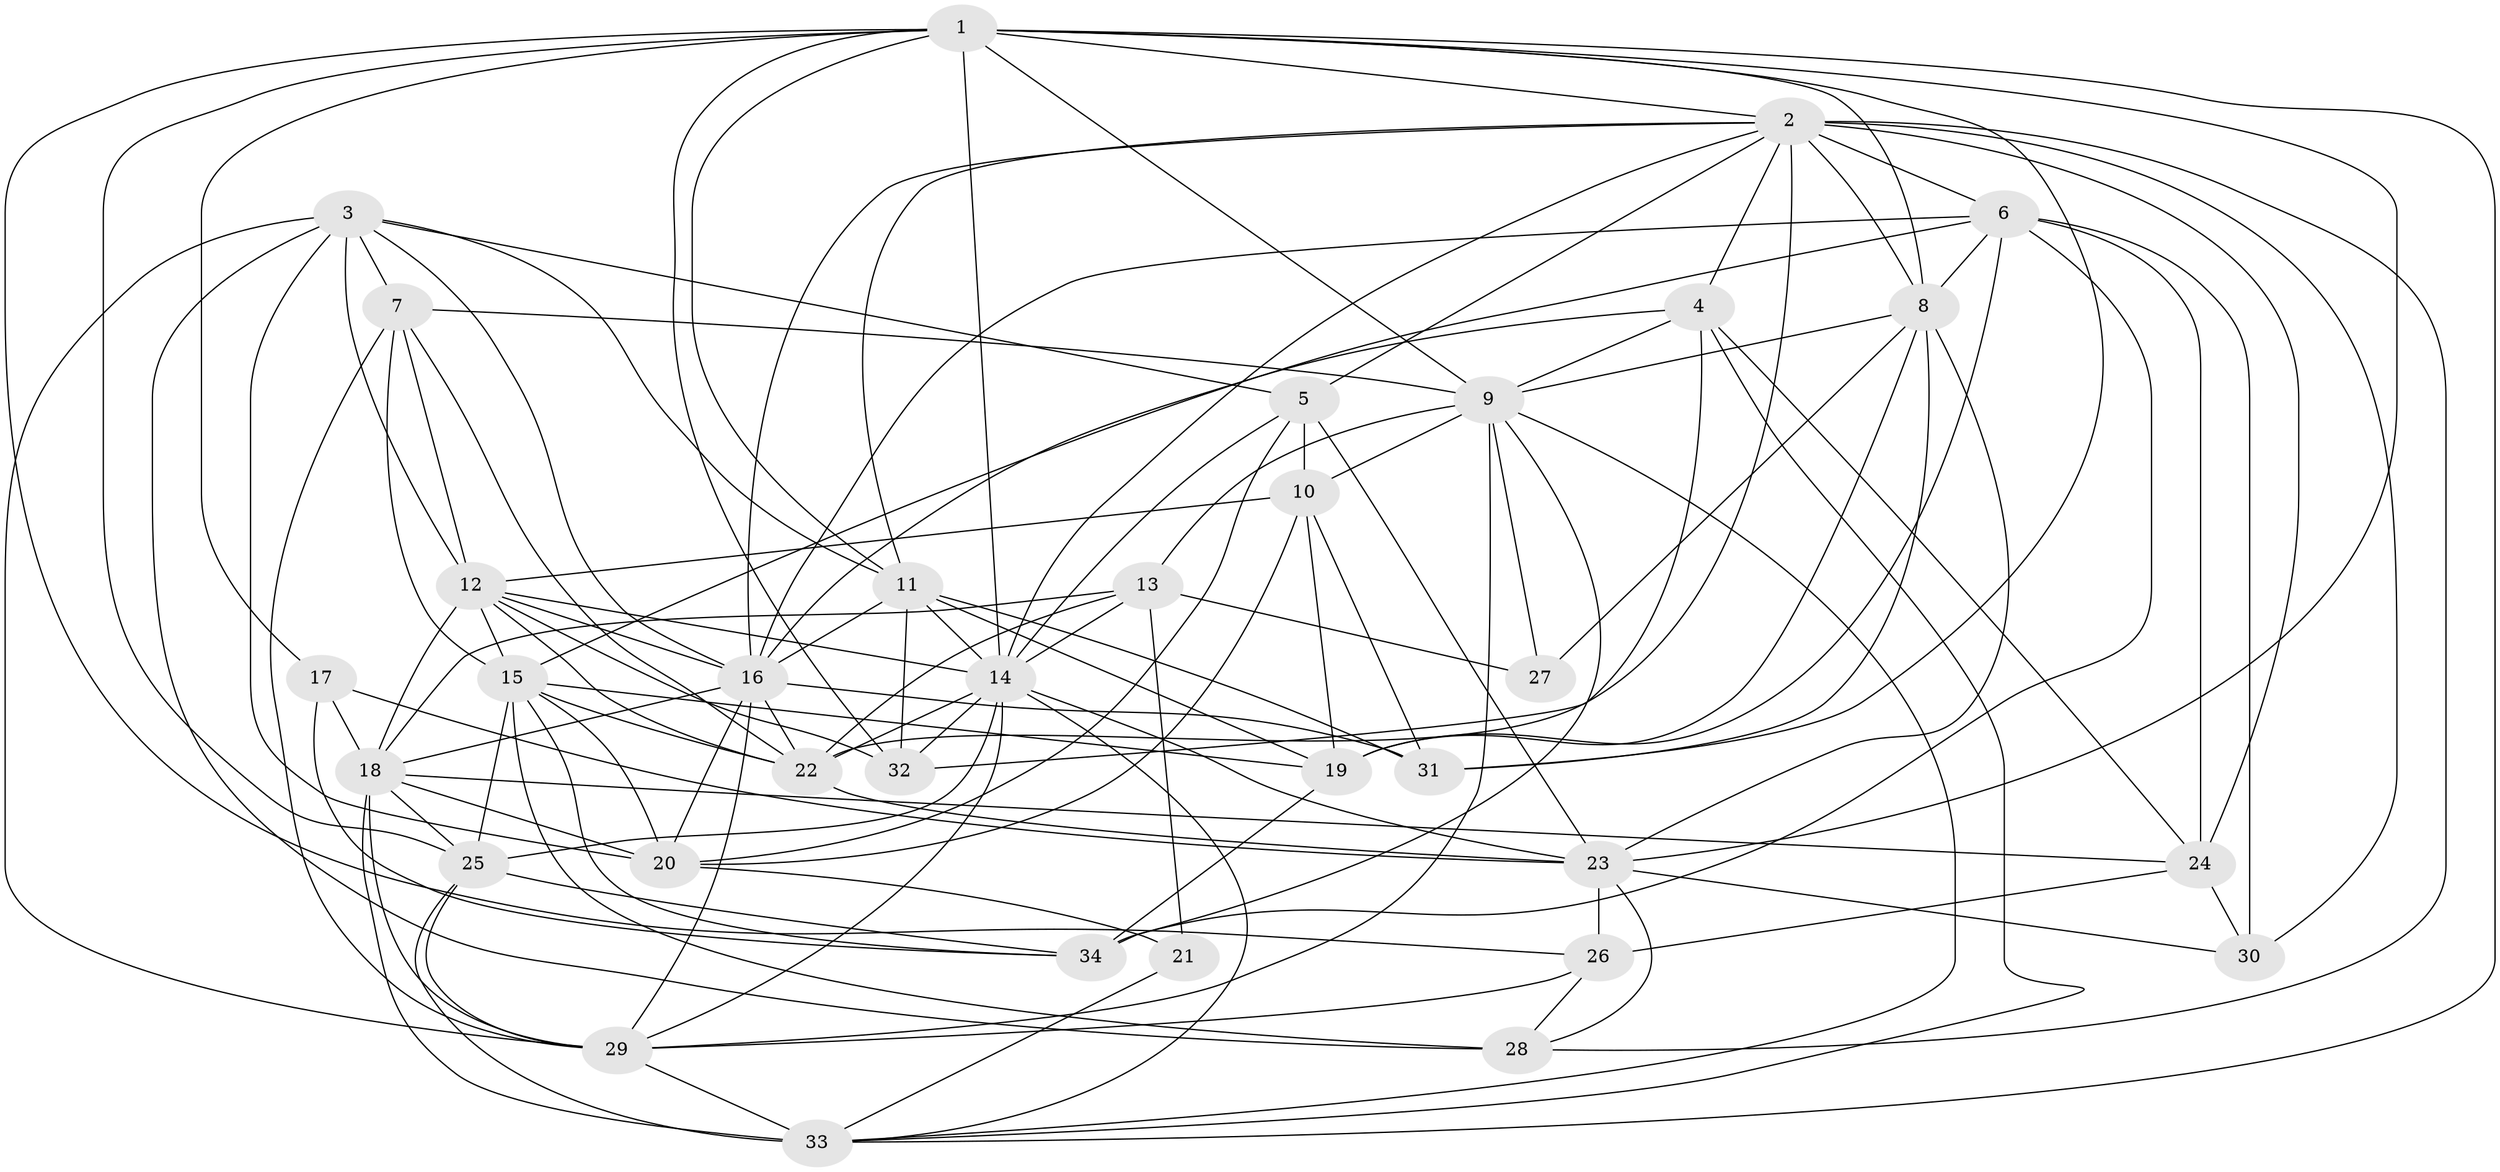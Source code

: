 // original degree distribution, {4: 1.0}
// Generated by graph-tools (version 1.1) at 2025/53/03/04/25 22:53:52]
// undirected, 34 vertices, 123 edges
graph export_dot {
  node [color=gray90,style=filled];
  1;
  2;
  3;
  4;
  5;
  6;
  7;
  8;
  9;
  10;
  11;
  12;
  13;
  14;
  15;
  16;
  17;
  18;
  19;
  20;
  21;
  22;
  23;
  24;
  25;
  26;
  27;
  28;
  29;
  30;
  31;
  32;
  33;
  34;
  1 -- 2 [weight=1.0];
  1 -- 8 [weight=1.0];
  1 -- 9 [weight=1.0];
  1 -- 11 [weight=1.0];
  1 -- 14 [weight=1.0];
  1 -- 17 [weight=1.0];
  1 -- 23 [weight=1.0];
  1 -- 25 [weight=1.0];
  1 -- 26 [weight=1.0];
  1 -- 31 [weight=1.0];
  1 -- 32 [weight=1.0];
  1 -- 33 [weight=1.0];
  2 -- 4 [weight=1.0];
  2 -- 5 [weight=1.0];
  2 -- 6 [weight=1.0];
  2 -- 8 [weight=1.0];
  2 -- 11 [weight=1.0];
  2 -- 14 [weight=1.0];
  2 -- 16 [weight=1.0];
  2 -- 22 [weight=1.0];
  2 -- 24 [weight=1.0];
  2 -- 28 [weight=1.0];
  2 -- 30 [weight=1.0];
  3 -- 5 [weight=1.0];
  3 -- 7 [weight=2.0];
  3 -- 11 [weight=1.0];
  3 -- 12 [weight=1.0];
  3 -- 16 [weight=1.0];
  3 -- 20 [weight=1.0];
  3 -- 28 [weight=2.0];
  3 -- 29 [weight=1.0];
  4 -- 9 [weight=1.0];
  4 -- 16 [weight=1.0];
  4 -- 24 [weight=1.0];
  4 -- 32 [weight=1.0];
  4 -- 33 [weight=1.0];
  5 -- 10 [weight=3.0];
  5 -- 14 [weight=1.0];
  5 -- 20 [weight=1.0];
  5 -- 23 [weight=1.0];
  6 -- 8 [weight=1.0];
  6 -- 15 [weight=1.0];
  6 -- 16 [weight=2.0];
  6 -- 19 [weight=2.0];
  6 -- 24 [weight=3.0];
  6 -- 30 [weight=1.0];
  6 -- 34 [weight=1.0];
  7 -- 9 [weight=1.0];
  7 -- 12 [weight=1.0];
  7 -- 15 [weight=2.0];
  7 -- 22 [weight=1.0];
  7 -- 29 [weight=1.0];
  8 -- 9 [weight=1.0];
  8 -- 19 [weight=1.0];
  8 -- 23 [weight=1.0];
  8 -- 27 [weight=1.0];
  8 -- 31 [weight=1.0];
  9 -- 10 [weight=1.0];
  9 -- 13 [weight=1.0];
  9 -- 27 [weight=1.0];
  9 -- 29 [weight=1.0];
  9 -- 33 [weight=1.0];
  9 -- 34 [weight=1.0];
  10 -- 12 [weight=1.0];
  10 -- 19 [weight=1.0];
  10 -- 20 [weight=1.0];
  10 -- 31 [weight=1.0];
  11 -- 14 [weight=1.0];
  11 -- 16 [weight=1.0];
  11 -- 19 [weight=2.0];
  11 -- 31 [weight=2.0];
  11 -- 32 [weight=1.0];
  12 -- 14 [weight=1.0];
  12 -- 15 [weight=2.0];
  12 -- 16 [weight=1.0];
  12 -- 18 [weight=1.0];
  12 -- 22 [weight=2.0];
  12 -- 32 [weight=2.0];
  13 -- 14 [weight=1.0];
  13 -- 18 [weight=1.0];
  13 -- 21 [weight=1.0];
  13 -- 22 [weight=2.0];
  13 -- 27 [weight=2.0];
  14 -- 22 [weight=1.0];
  14 -- 23 [weight=1.0];
  14 -- 25 [weight=1.0];
  14 -- 29 [weight=1.0];
  14 -- 32 [weight=1.0];
  14 -- 33 [weight=1.0];
  15 -- 19 [weight=1.0];
  15 -- 20 [weight=1.0];
  15 -- 22 [weight=1.0];
  15 -- 25 [weight=2.0];
  15 -- 28 [weight=1.0];
  15 -- 34 [weight=1.0];
  16 -- 18 [weight=1.0];
  16 -- 20 [weight=1.0];
  16 -- 22 [weight=1.0];
  16 -- 29 [weight=1.0];
  16 -- 31 [weight=1.0];
  17 -- 18 [weight=1.0];
  17 -- 23 [weight=1.0];
  17 -- 34 [weight=1.0];
  18 -- 20 [weight=1.0];
  18 -- 24 [weight=1.0];
  18 -- 25 [weight=1.0];
  18 -- 29 [weight=2.0];
  18 -- 33 [weight=1.0];
  19 -- 34 [weight=1.0];
  20 -- 21 [weight=2.0];
  21 -- 33 [weight=1.0];
  22 -- 23 [weight=1.0];
  23 -- 26 [weight=2.0];
  23 -- 28 [weight=1.0];
  23 -- 30 [weight=1.0];
  24 -- 26 [weight=1.0];
  24 -- 30 [weight=1.0];
  25 -- 29 [weight=1.0];
  25 -- 33 [weight=1.0];
  25 -- 34 [weight=1.0];
  26 -- 28 [weight=1.0];
  26 -- 29 [weight=1.0];
  29 -- 33 [weight=3.0];
}
